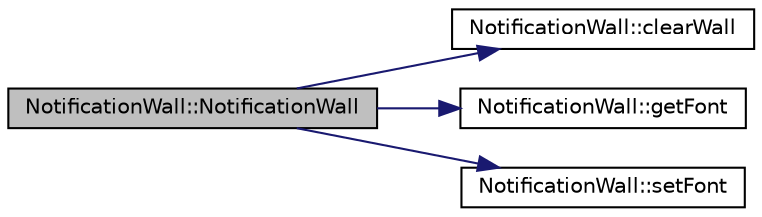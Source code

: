 digraph "NotificationWall::NotificationWall"
{
 // LATEX_PDF_SIZE
  edge [fontname="Helvetica",fontsize="10",labelfontname="Helvetica",labelfontsize="10"];
  node [fontname="Helvetica",fontsize="10",shape=record];
  rankdir="LR";
  Node1 [label="NotificationWall::NotificationWall",height=0.2,width=0.4,color="black", fillcolor="grey75", style="filled", fontcolor="black",tooltip=" "];
  Node1 -> Node2 [color="midnightblue",fontsize="10",style="solid",fontname="Helvetica"];
  Node2 [label="NotificationWall::clearWall",height=0.2,width=0.4,color="black", fillcolor="white", style="filled",URL="$class_notification_wall.html#ae2f70a86d938bd130180d2e76079bcaf",tooltip=" "];
  Node1 -> Node3 [color="midnightblue",fontsize="10",style="solid",fontname="Helvetica"];
  Node3 [label="NotificationWall::getFont",height=0.2,width=0.4,color="black", fillcolor="white", style="filled",URL="$class_notification_wall.html#aef1f5f7372c584354e1617c63bdee7cd",tooltip=" "];
  Node1 -> Node4 [color="midnightblue",fontsize="10",style="solid",fontname="Helvetica"];
  Node4 [label="NotificationWall::setFont",height=0.2,width=0.4,color="black", fillcolor="white", style="filled",URL="$class_notification_wall.html#a775496e213b1559aa63119829f5fe914",tooltip=" "];
}
